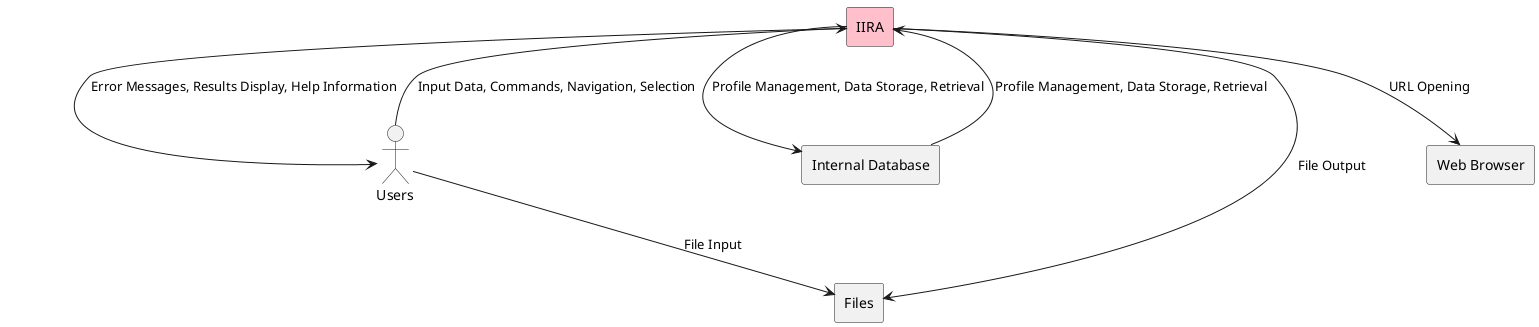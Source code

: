 
@startuml
' System Context Diagram for IIRA

' Define the system as the central element
rectangle "IIRA" as IIRA #pink

' Define external entities
actor "Users" as Users
rectangle "Internal Database" as Database
rectangle "Files" as Files
rectangle "Web Browser" as Browser

' Define primary data flows
Users --> IIRA : Input Data, Commands, Navigation, Selection
IIRA --> Users : Error Messages, Results Display, Help Information

IIRA --> Database : Profile Management, Data Storage, Retrieval
Database --> IIRA : Profile Management, Data Storage, Retrieval

Users --> Files : File Input
IIRA --> Files : File Output

IIRA --> Browser : URL Opening

@enduml

